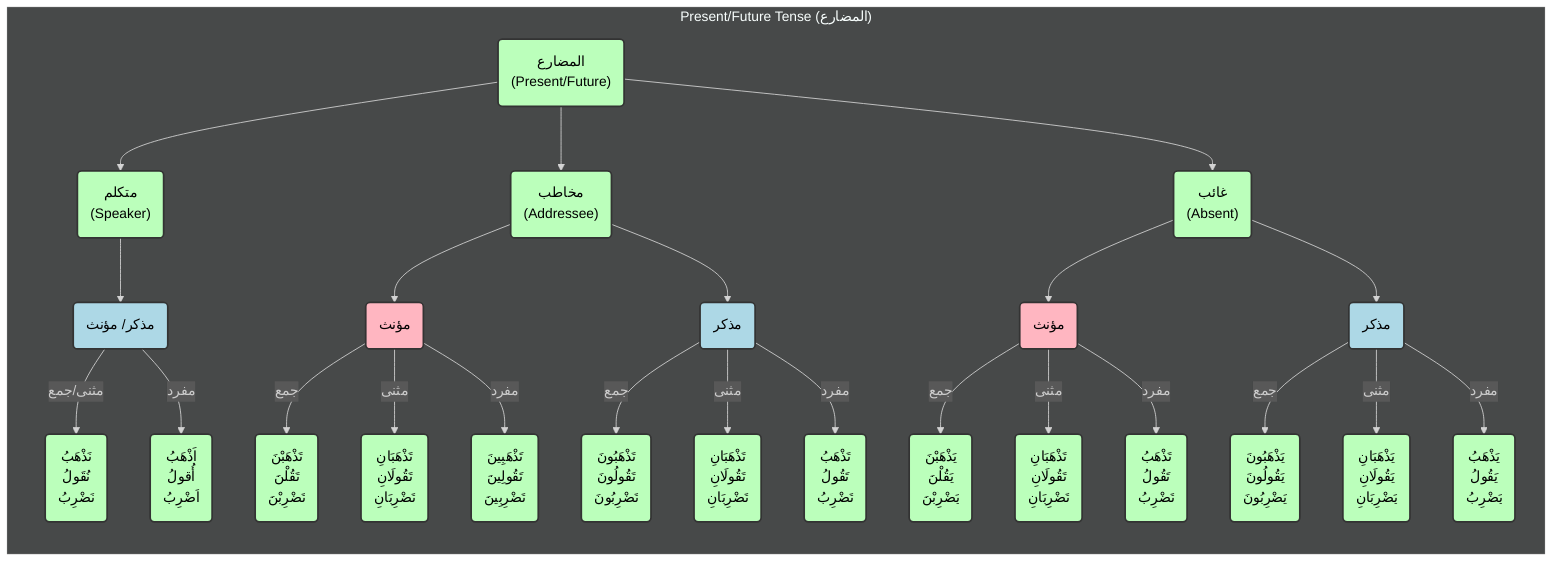 %%{init: {'theme': 'dark', 'themeVariables': {'darkMode': true}, "flowchart" : { "curve" : "basis" } } }%%
flowchart LR
%% Nodes
    al-mudari("المضارع <br> (Present/Future)")

    ghaib-muzakkar("مذكر")
    ghaib-muzakkar-mufrad("يَذْهَبُ <br> يَقُولُ <br> يَضْرِبُ")
    ghaib-muzakkar-musana("يَذْهَبَانِ <br> يَقُولَانِ <br> يَضْرِبَانِ")
    ghaib-muzakkar-jamma("يَذْهَبُونَ <br> يَقُولُونَ <br> يَضْرِبُونَ")
    ghaib-muannath("مؤنث")
    ghaib-muannath-mufrad("تَذْهَبُ <br> تَقُولُ <br> تَضْرِبُ")
    ghaib-muannath-musana("تَذْهَبَانِ <br> تَقُولَانِ <br> تَضْرِبَانِ")
    ghaib-muannath-jamma("يَذْهَبْنَ <br> يَقُلْنَ <br> يَضْرِبْنَ")


    mukhatab-muzakkar("مذكر")
    mukhatab-muzakkar-mufrad("تَذْهَبُ <br> تَقُولُ <br> تَضْرِبُ")
    mukhatab-muzakkar-musana("تَذْهَبَانِ <br> تَقُولَانِ <br> تَضْرِبَانِ")
    mukhatab-muzakkar-jamma("تَذْهَبُونَ <br> تَقُولُونَ <br> تَضْرِبُونَ")
    mukhatab-muannath("مؤنث")
    mukhatab-muannath-mufrad("تَذْهَبِينَ <br> تَقُولِينَ <br> تَضْرِبِينَ")
    mukhatab-muannath-musana("تَذْهَبَانِ <br> تَقُولَانِ <br> تَضْرِبَانِ")
    mukhatab-muannath-jamma("تَذْهَبْنَ <br> تَقُلْنَ <br> تَضْرِبْنَ")


    mutakallim-muzakkar("مذكر/ مؤنث")
    mutakallim-muzakkar-mufrad("اَذْهَبُ <br> أُقولُ <br> اَضْرِبُ")
    mutakallim-muzakkar-musana("نَذْهَبُ <br> نُقَولُ <br> نَضْرِبُ")



    ghaib("غائب <br> (Absent)")
    mukhatab("مخاطب <br> (Addressee)")
    mutakallim("متكلم <br> (Speaker)")

    subgraph "Present/Future Tense (المضارع)"

        al-mudari --> mutakallim
        mutakallim -->mutakallim-muzakkar
        mutakallim-muzakkar -->|مثنى/جمع|mutakallim-muzakkar-musana
        mutakallim-muzakkar -->|مفرد|mutakallim-muzakkar-mufrad


        al-mudari --> mukhatab
        mukhatab --> mukhatab-muzakkar
        mukhatab --> mukhatab-muannath
        mukhatab-muannath -->|جمع|mukhatab-muannath-jamma
        mukhatab-muannath -->|مثنى|mukhatab-muannath-musana
        mukhatab-muannath -->|مفرد|mukhatab-muannath-mufrad
        mukhatab-muzakkar -->|جمع|mukhatab-muzakkar-jamma
        mukhatab-muzakkar -->|مثنى|mukhatab-muzakkar-musana
        mukhatab-muzakkar -->|مفرد|mukhatab-muzakkar-mufrad

        al-mudari --> ghaib
        ghaib --> ghaib-muannath
        ghaib --> ghaib-muzakkar
        ghaib-muannath -->|جمع|ghaib-muannath-jamma
        ghaib-muannath -->|مثنى|ghaib-muannath-musana
        ghaib-muannath -->|مفرد|ghaib-muannath-mufrad
        ghaib-muzakkar -->|جمع|ghaib-muzakkar-jamma
        ghaib-muzakkar -->|مثنى|ghaib-muzakkar-musana
        ghaib-muzakkar -->|مفرد|ghaib-muzakkar-mufrad

    end

%% Styles
    classDef blueShade fill:#add8e6,stroke:#333,stroke-width:2px,color:#000
    classDef pinkShade fill:#ffb6c1,stroke:#333,stroke-width:2px,color:#000
    classDef greenShade fill:#bfb,stroke:#333,stroke-width:2px,color:#000
    class mukhatab-muzakkar,ghaib-muzakkar,mutakallim-muzakkar blueShade;
    class mukhatab-muannath,ghaib-muannath pinkShade;
    class al-mudari,amr,mukhatab,mukhatab-muzakkar-mufrad,mukhatab-muzakkar-musana,mukhatab-muzakkar-jamma,mukhatab-muannath-mufrad,mukhatab-muannath-musana,mukhatab-muannath-jamma greenShade;
    class ghaib-muannath-jamma,ghaib-muannath-musana,ghaib-muannath-mufrad,ghaib-muzakkar-jamma,ghaib-muzakkar-musana,ghaib-muzakkar-mufrad greenShade;
    class mutakallim-muzakkar-jamma,mutakallim-muzakkar-musana,mutakallim-muzakkar-mufrad greenShade;
    class ghaib,mutakallim greenShade;
